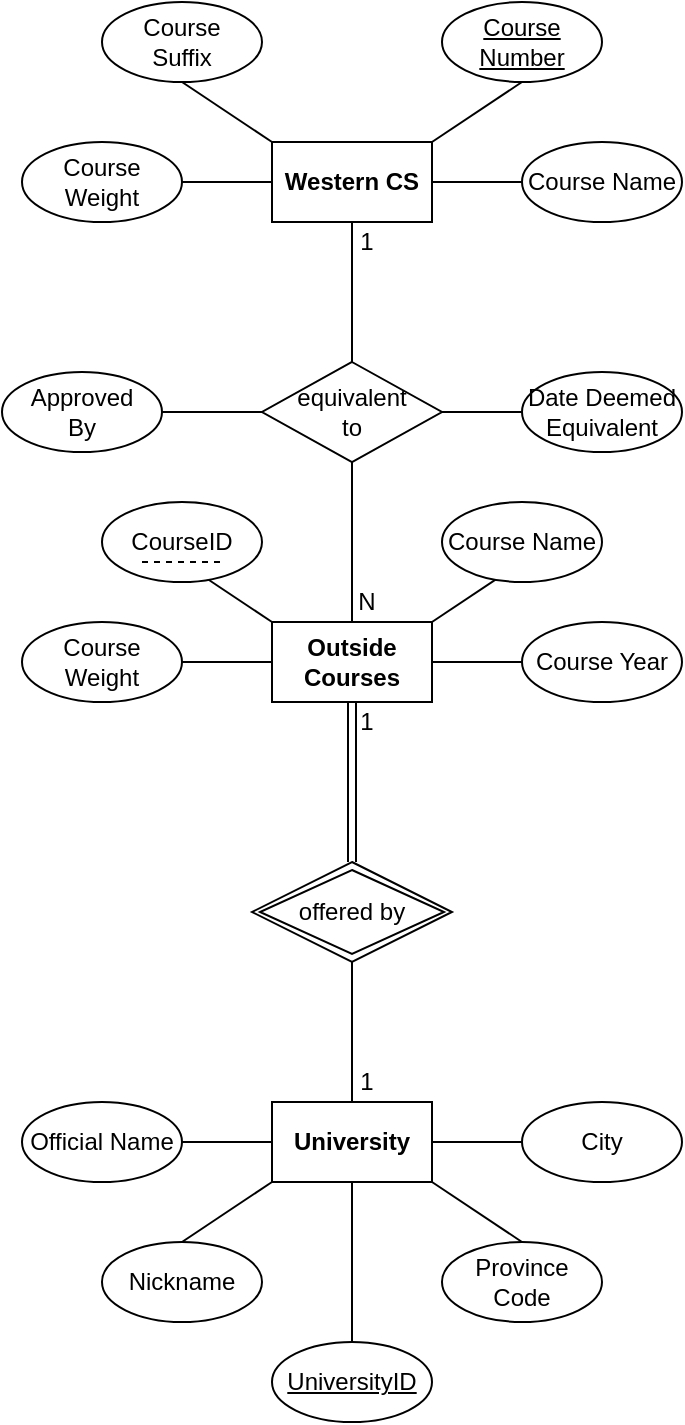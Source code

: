 <mxfile version="13.7.9" type="device"><diagram id="b_KvKhZ7wcbMpOmqhqDE" name="Page-1"><mxGraphModel dx="964" dy="967" grid="1" gridSize="10" guides="1" tooltips="1" connect="1" arrows="1" fold="1" page="1" pageScale="1" pageWidth="850" pageHeight="1600" math="0" shadow="0"><root><mxCell id="0"/><mxCell id="1" parent="0"/><mxCell id="aikTmxZdr5CUZ3jCSXzu-1" value="&lt;b&gt;Western CS&lt;br&gt;&lt;/b&gt;" style="rounded=0;whiteSpace=wrap;html=1;" vertex="1" parent="1"><mxGeometry x="385" y="80" width="80" height="40" as="geometry"/></mxCell><mxCell id="aikTmxZdr5CUZ3jCSXzu-2" value="" style="endArrow=none;html=1;" edge="1" parent="1"><mxGeometry width="50" height="50" relative="1" as="geometry"><mxPoint x="465" y="80" as="sourcePoint"/><mxPoint x="510" y="50" as="targetPoint"/></mxGeometry></mxCell><mxCell id="aikTmxZdr5CUZ3jCSXzu-3" value="Course&lt;br&gt;Number" style="ellipse;whiteSpace=wrap;html=1;fontStyle=4" vertex="1" parent="1"><mxGeometry x="470" y="10" width="80" height="40" as="geometry"/></mxCell><mxCell id="aikTmxZdr5CUZ3jCSXzu-4" value="" style="endArrow=none;html=1;exitX=1;exitY=0.5;exitDx=0;exitDy=0;" edge="1" parent="1" source="aikTmxZdr5CUZ3jCSXzu-1"><mxGeometry width="50" height="50" relative="1" as="geometry"><mxPoint x="530" y="160" as="sourcePoint"/><mxPoint x="510" y="100" as="targetPoint"/></mxGeometry></mxCell><mxCell id="aikTmxZdr5CUZ3jCSXzu-6" value="Course Name" style="ellipse;whiteSpace=wrap;html=1;" vertex="1" parent="1"><mxGeometry x="510" y="80" width="80" height="40" as="geometry"/></mxCell><mxCell id="aikTmxZdr5CUZ3jCSXzu-7" value="" style="endArrow=none;html=1;entryX=0;entryY=0.5;entryDx=0;entryDy=0;" edge="1" parent="1" target="aikTmxZdr5CUZ3jCSXzu-1"><mxGeometry width="50" height="50" relative="1" as="geometry"><mxPoint x="340" y="100" as="sourcePoint"/><mxPoint x="360" y="140" as="targetPoint"/></mxGeometry></mxCell><mxCell id="aikTmxZdr5CUZ3jCSXzu-8" value="Course&lt;br&gt;Weight" style="ellipse;whiteSpace=wrap;html=1;" vertex="1" parent="1"><mxGeometry x="260" y="80" width="80" height="40" as="geometry"/></mxCell><mxCell id="aikTmxZdr5CUZ3jCSXzu-10" value="" style="endArrow=none;html=1;entryX=0;entryY=0;entryDx=0;entryDy=0;" edge="1" parent="1" target="aikTmxZdr5CUZ3jCSXzu-1"><mxGeometry width="50" height="50" relative="1" as="geometry"><mxPoint x="340" y="50" as="sourcePoint"/><mxPoint x="200" y="100" as="targetPoint"/></mxGeometry></mxCell><mxCell id="aikTmxZdr5CUZ3jCSXzu-11" value="Course&lt;br&gt;Suffix" style="ellipse;whiteSpace=wrap;html=1;" vertex="1" parent="1"><mxGeometry x="300" y="10" width="80" height="40" as="geometry"/></mxCell><mxCell id="aikTmxZdr5CUZ3jCSXzu-12" value="&lt;b&gt;Outside&lt;br&gt;Courses&lt;br&gt;&lt;/b&gt;" style="rounded=0;whiteSpace=wrap;html=1;" vertex="1" parent="1"><mxGeometry x="385" y="320" width="80" height="40" as="geometry"/></mxCell><mxCell id="aikTmxZdr5CUZ3jCSXzu-13" value="" style="endArrow=none;html=1;exitX=1;exitY=0;exitDx=0;exitDy=0;" edge="1" parent="1" source="aikTmxZdr5CUZ3jCSXzu-12"><mxGeometry width="50" height="50" relative="1" as="geometry"><mxPoint x="520" y="350" as="sourcePoint"/><mxPoint x="510" y="290" as="targetPoint"/></mxGeometry></mxCell><mxCell id="aikTmxZdr5CUZ3jCSXzu-14" value="Course Name" style="ellipse;whiteSpace=wrap;html=1;" vertex="1" parent="1"><mxGeometry x="470" y="260" width="80" height="40" as="geometry"/></mxCell><mxCell id="aikTmxZdr5CUZ3jCSXzu-15" value="" style="endArrow=none;html=1;entryX=0;entryY=0;entryDx=0;entryDy=0;" edge="1" parent="1" target="aikTmxZdr5CUZ3jCSXzu-12"><mxGeometry width="50" height="50" relative="1" as="geometry"><mxPoint x="340" y="290" as="sourcePoint"/><mxPoint x="375" y="300" as="targetPoint"/></mxGeometry></mxCell><mxCell id="aikTmxZdr5CUZ3jCSXzu-16" value="" style="ellipse;whiteSpace=wrap;html=1;" vertex="1" parent="1"><mxGeometry x="300" y="260" width="80" height="40" as="geometry"/></mxCell><mxCell id="aikTmxZdr5CUZ3jCSXzu-17" value="" style="endArrow=none;html=1;entryX=1;entryY=0.5;entryDx=0;entryDy=0;exitX=0;exitY=0.5;exitDx=0;exitDy=0;" edge="1" parent="1" source="aikTmxZdr5CUZ3jCSXzu-18" target="aikTmxZdr5CUZ3jCSXzu-12"><mxGeometry width="50" height="50" relative="1" as="geometry"><mxPoint x="500" y="390" as="sourcePoint"/><mxPoint x="560" y="360" as="targetPoint"/></mxGeometry></mxCell><mxCell id="aikTmxZdr5CUZ3jCSXzu-18" value="Course Year" style="ellipse;whiteSpace=wrap;html=1;" vertex="1" parent="1"><mxGeometry x="510" y="320" width="80" height="40" as="geometry"/></mxCell><mxCell id="aikTmxZdr5CUZ3jCSXzu-19" value="" style="endArrow=none;html=1;entryX=0;entryY=0.5;entryDx=0;entryDy=0;exitX=1;exitY=0.5;exitDx=0;exitDy=0;" edge="1" parent="1" source="aikTmxZdr5CUZ3jCSXzu-21" target="aikTmxZdr5CUZ3jCSXzu-12"><mxGeometry width="50" height="50" relative="1" as="geometry"><mxPoint x="340" y="390" as="sourcePoint"/><mxPoint x="385" y="360" as="targetPoint"/></mxGeometry></mxCell><mxCell id="aikTmxZdr5CUZ3jCSXzu-21" value="Course Weight" style="ellipse;whiteSpace=wrap;html=1;" vertex="1" parent="1"><mxGeometry x="260" y="320" width="80" height="40" as="geometry"/></mxCell><mxCell id="aikTmxZdr5CUZ3jCSXzu-22" value="&lt;b&gt;University&lt;br&gt;&lt;/b&gt;" style="rounded=0;whiteSpace=wrap;html=1;" vertex="1" parent="1"><mxGeometry x="385" y="560" width="80" height="40" as="geometry"/></mxCell><mxCell id="aikTmxZdr5CUZ3jCSXzu-23" value="" style="endArrow=none;html=1;exitX=1;exitY=1;exitDx=0;exitDy=0;entryX=0.5;entryY=0;entryDx=0;entryDy=0;" edge="1" parent="1" source="aikTmxZdr5CUZ3jCSXzu-22" target="aikTmxZdr5CUZ3jCSXzu-24"><mxGeometry width="50" height="50" relative="1" as="geometry"><mxPoint x="560" y="590" as="sourcePoint"/><mxPoint x="510" y="530" as="targetPoint"/></mxGeometry></mxCell><mxCell id="aikTmxZdr5CUZ3jCSXzu-24" value="Province Code" style="ellipse;whiteSpace=wrap;html=1;" vertex="1" parent="1"><mxGeometry x="470" y="630" width="80" height="40" as="geometry"/></mxCell><mxCell id="aikTmxZdr5CUZ3jCSXzu-25" value="" style="endArrow=none;html=1;exitX=1;exitY=0.5;exitDx=0;exitDy=0;" edge="1" parent="1" source="aikTmxZdr5CUZ3jCSXzu-22"><mxGeometry width="50" height="50" relative="1" as="geometry"><mxPoint x="480" y="680" as="sourcePoint"/><mxPoint x="510" y="580" as="targetPoint"/></mxGeometry></mxCell><mxCell id="aikTmxZdr5CUZ3jCSXzu-26" value="City" style="ellipse;whiteSpace=wrap;html=1;" vertex="1" parent="1"><mxGeometry x="510" y="560" width="80" height="40" as="geometry"/></mxCell><mxCell id="aikTmxZdr5CUZ3jCSXzu-27" value="" style="endArrow=none;html=1;entryX=0;entryY=0.5;entryDx=0;entryDy=0;" edge="1" parent="1" target="aikTmxZdr5CUZ3jCSXzu-22"><mxGeometry width="50" height="50" relative="1" as="geometry"><mxPoint x="330" y="580" as="sourcePoint"/><mxPoint x="360" y="580" as="targetPoint"/></mxGeometry></mxCell><mxCell id="aikTmxZdr5CUZ3jCSXzu-28" value="Official Name" style="ellipse;whiteSpace=wrap;html=1;" vertex="1" parent="1"><mxGeometry x="260" y="560" width="80" height="40" as="geometry"/></mxCell><mxCell id="aikTmxZdr5CUZ3jCSXzu-29" value="" style="endArrow=none;html=1;exitX=0;exitY=1;exitDx=0;exitDy=0;" edge="1" parent="1" source="aikTmxZdr5CUZ3jCSXzu-22"><mxGeometry width="50" height="50" relative="1" as="geometry"><mxPoint x="380" y="620" as="sourcePoint"/><mxPoint x="340" y="630" as="targetPoint"/></mxGeometry></mxCell><mxCell id="aikTmxZdr5CUZ3jCSXzu-30" value="Nickname" style="ellipse;whiteSpace=wrap;html=1;" vertex="1" parent="1"><mxGeometry x="300" y="630" width="80" height="40" as="geometry"/></mxCell><mxCell id="aikTmxZdr5CUZ3jCSXzu-31" value="" style="endArrow=none;html=1;entryX=0.5;entryY=1;entryDx=0;entryDy=0;" edge="1" parent="1" target="aikTmxZdr5CUZ3jCSXzu-22"><mxGeometry width="50" height="50" relative="1" as="geometry"><mxPoint x="425" y="680" as="sourcePoint"/><mxPoint x="440" y="710" as="targetPoint"/></mxGeometry></mxCell><mxCell id="aikTmxZdr5CUZ3jCSXzu-32" value="&lt;u&gt;UniversityID&lt;/u&gt;" style="ellipse;whiteSpace=wrap;html=1;" vertex="1" parent="1"><mxGeometry x="385" y="680" width="80" height="40" as="geometry"/></mxCell><mxCell id="aikTmxZdr5CUZ3jCSXzu-34" value="&lt;font style=&quot;font-size: 12px&quot;&gt;offered by&lt;/font&gt;" style="shape=rhombus;double=1;perimeter=rhombusPerimeter;whiteSpace=wrap;html=1;align=center;" vertex="1" parent="1"><mxGeometry x="375" y="440" width="100" height="50" as="geometry"/></mxCell><mxCell id="aikTmxZdr5CUZ3jCSXzu-36" value="" style="shape=link;html=1;rounded=0;entryX=0.5;entryY=0;entryDx=0;entryDy=0;exitX=0.5;exitY=1;exitDx=0;exitDy=0;" edge="1" parent="1" source="aikTmxZdr5CUZ3jCSXzu-12" target="aikTmxZdr5CUZ3jCSXzu-34"><mxGeometry relative="1" as="geometry"><mxPoint x="210" y="460" as="sourcePoint"/><mxPoint x="370" y="460" as="targetPoint"/></mxGeometry></mxCell><mxCell id="aikTmxZdr5CUZ3jCSXzu-38" value="" style="endArrow=none;html=1;entryX=0.5;entryY=1;entryDx=0;entryDy=0;exitX=0.5;exitY=0;exitDx=0;exitDy=0;" edge="1" parent="1" source="aikTmxZdr5CUZ3jCSXzu-22" target="aikTmxZdr5CUZ3jCSXzu-34"><mxGeometry width="50" height="50" relative="1" as="geometry"><mxPoint x="210" y="510" as="sourcePoint"/><mxPoint x="260" y="460" as="targetPoint"/></mxGeometry></mxCell><mxCell id="aikTmxZdr5CUZ3jCSXzu-39" value="equivalent&lt;br&gt;to" style="rhombus;whiteSpace=wrap;html=1;" vertex="1" parent="1"><mxGeometry x="380" y="190" width="90" height="50" as="geometry"/></mxCell><mxCell id="aikTmxZdr5CUZ3jCSXzu-40" value="" style="endArrow=none;html=1;entryX=0.5;entryY=1;entryDx=0;entryDy=0;exitX=0.5;exitY=0;exitDx=0;exitDy=0;" edge="1" parent="1" source="aikTmxZdr5CUZ3jCSXzu-39" target="aikTmxZdr5CUZ3jCSXzu-1"><mxGeometry width="50" height="50" relative="1" as="geometry"><mxPoint x="260" y="230" as="sourcePoint"/><mxPoint x="310" y="180" as="targetPoint"/></mxGeometry></mxCell><mxCell id="aikTmxZdr5CUZ3jCSXzu-41" value="" style="endArrow=none;html=1;entryX=0.5;entryY=1;entryDx=0;entryDy=0;exitX=0.5;exitY=0;exitDx=0;exitDy=0;" edge="1" parent="1" source="aikTmxZdr5CUZ3jCSXzu-12" target="aikTmxZdr5CUZ3jCSXzu-39"><mxGeometry width="50" height="50" relative="1" as="geometry"><mxPoint x="170" y="280" as="sourcePoint"/><mxPoint x="220" y="230" as="targetPoint"/></mxGeometry></mxCell><mxCell id="aikTmxZdr5CUZ3jCSXzu-42" value="N" style="text;html=1;strokeColor=none;fillColor=none;align=center;verticalAlign=middle;whiteSpace=wrap;rounded=0;" vertex="1" parent="1"><mxGeometry x="425" y="300" width="15" height="20" as="geometry"/></mxCell><mxCell id="aikTmxZdr5CUZ3jCSXzu-44" value="1" style="text;html=1;strokeColor=none;fillColor=none;align=center;verticalAlign=middle;whiteSpace=wrap;rounded=0;" vertex="1" parent="1"><mxGeometry x="425" y="120" width="15" height="20" as="geometry"/></mxCell><mxCell id="aikTmxZdr5CUZ3jCSXzu-45" value="" style="endArrow=none;html=1;exitX=1;exitY=0.5;exitDx=0;exitDy=0;" edge="1" parent="1" source="aikTmxZdr5CUZ3jCSXzu-39"><mxGeometry width="50" height="50" relative="1" as="geometry"><mxPoint x="500" y="230" as="sourcePoint"/><mxPoint x="510" y="215" as="targetPoint"/></mxGeometry></mxCell><mxCell id="aikTmxZdr5CUZ3jCSXzu-46" value="Date Deemed&lt;br&gt;Equivalent" style="ellipse;whiteSpace=wrap;html=1;" vertex="1" parent="1"><mxGeometry x="510" y="195" width="80" height="40" as="geometry"/></mxCell><mxCell id="aikTmxZdr5CUZ3jCSXzu-47" value="1" style="text;html=1;strokeColor=none;fillColor=none;align=center;verticalAlign=middle;whiteSpace=wrap;rounded=0;" vertex="1" parent="1"><mxGeometry x="425" y="360" width="15" height="20" as="geometry"/></mxCell><mxCell id="aikTmxZdr5CUZ3jCSXzu-48" value="1" style="text;html=1;strokeColor=none;fillColor=none;align=center;verticalAlign=middle;whiteSpace=wrap;rounded=0;" vertex="1" parent="1"><mxGeometry x="425" y="540" width="15" height="20" as="geometry"/></mxCell><mxCell id="aikTmxZdr5CUZ3jCSXzu-53" value="CourseID" style="text;html=1;strokeColor=none;fillColor=none;align=center;verticalAlign=middle;whiteSpace=wrap;rounded=0;dashed=1;text-decoration-style:dotted;fontStyle=0" vertex="1" parent="1"><mxGeometry x="320" y="270" width="40" height="20" as="geometry"/></mxCell><mxCell id="aikTmxZdr5CUZ3jCSXzu-54" value="" style="endArrow=none;dashed=1;html=1;strokeColor=#000000;entryX=1;entryY=1;entryDx=0;entryDy=0;exitX=0;exitY=1;exitDx=0;exitDy=0;" edge="1" parent="1" source="aikTmxZdr5CUZ3jCSXzu-53" target="aikTmxZdr5CUZ3jCSXzu-53"><mxGeometry width="50" height="50" relative="1" as="geometry"><mxPoint x="270" y="290" as="sourcePoint"/><mxPoint x="320" y="240" as="targetPoint"/></mxGeometry></mxCell><mxCell id="aikTmxZdr5CUZ3jCSXzu-55" value="Approved&lt;br&gt;By" style="ellipse;whiteSpace=wrap;html=1;" vertex="1" parent="1"><mxGeometry x="250" y="195" width="80" height="40" as="geometry"/></mxCell><mxCell id="aikTmxZdr5CUZ3jCSXzu-56" value="" style="endArrow=none;html=1;strokeColor=#000000;entryX=0;entryY=0.5;entryDx=0;entryDy=0;exitX=1;exitY=0.5;exitDx=0;exitDy=0;" edge="1" parent="1" source="aikTmxZdr5CUZ3jCSXzu-55" target="aikTmxZdr5CUZ3jCSXzu-39"><mxGeometry width="50" height="50" relative="1" as="geometry"><mxPoint x="160" y="300" as="sourcePoint"/><mxPoint x="210" y="250" as="targetPoint"/></mxGeometry></mxCell></root></mxGraphModel></diagram></mxfile>